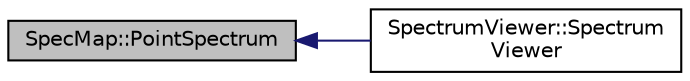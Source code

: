 digraph "SpecMap::PointSpectrum"
{
  edge [fontname="Helvetica",fontsize="10",labelfontname="Helvetica",labelfontsize="10"];
  node [fontname="Helvetica",fontsize="10",shape=record];
  rankdir="LR";
  Node1 [label="SpecMap::PointSpectrum",height=0.2,width=0.4,color="black", fillcolor="grey75", style="filled" fontcolor="black"];
  Node1 -> Node2 [dir="back",color="midnightblue",fontsize="10",style="solid",fontname="Helvetica"];
  Node2 [label="SpectrumViewer::Spectrum\lViewer",height=0.2,width=0.4,color="black", fillcolor="white", style="filled",URL="$class_spectrum_viewer.html#ace1267e65878be8b28c30892395e6c9e",tooltip="SpectrumViewer::SpectrumViewer The constructor for when a spectrum viewer is linked to a MapViewer..."];
}

